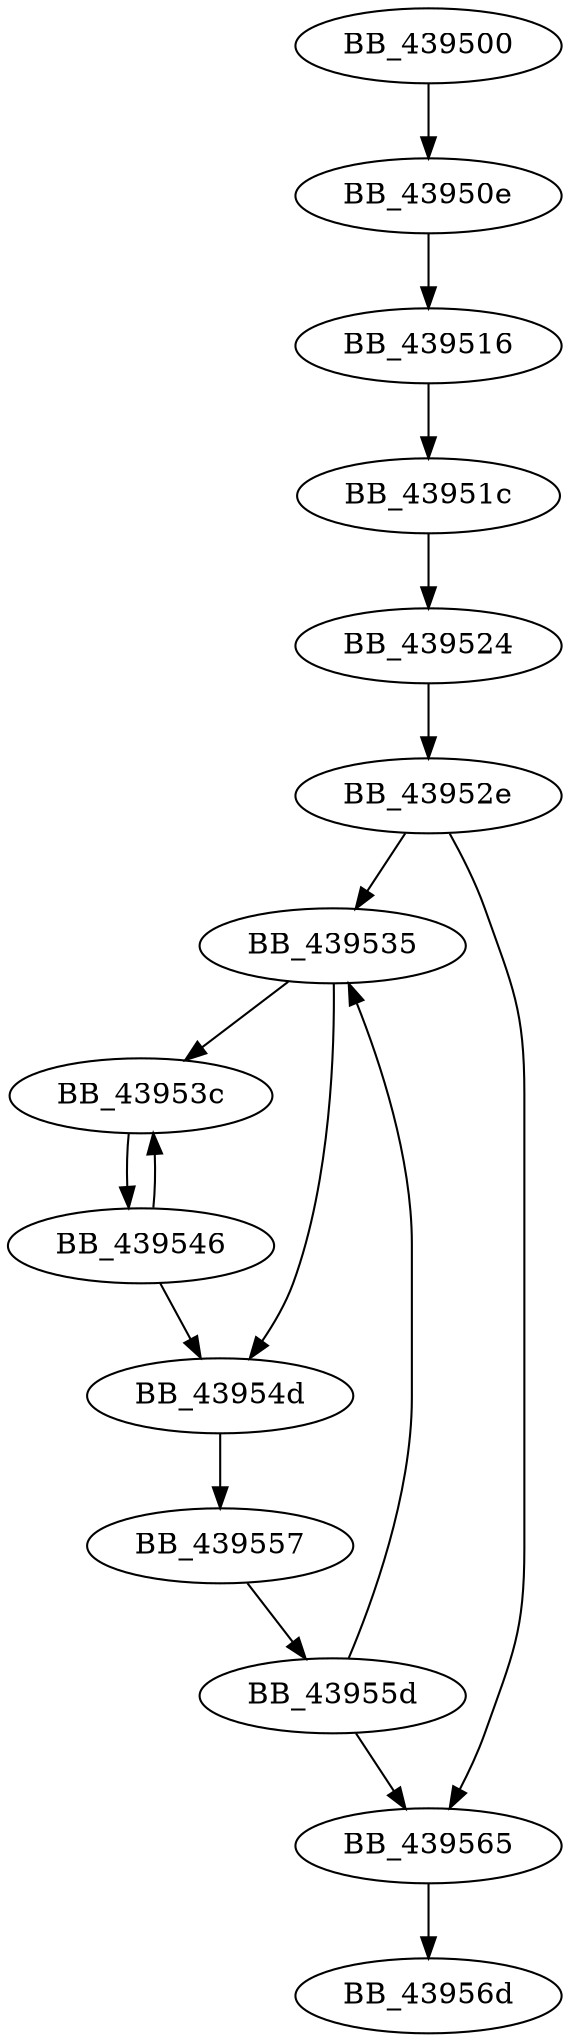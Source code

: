 DiGraph sub_439500{
BB_439500->BB_43950e
BB_43950e->BB_439516
BB_439516->BB_43951c
BB_43951c->BB_439524
BB_439524->BB_43952e
BB_43952e->BB_439535
BB_43952e->BB_439565
BB_439535->BB_43953c
BB_439535->BB_43954d
BB_43953c->BB_439546
BB_439546->BB_43953c
BB_439546->BB_43954d
BB_43954d->BB_439557
BB_439557->BB_43955d
BB_43955d->BB_439535
BB_43955d->BB_439565
BB_439565->BB_43956d
}
